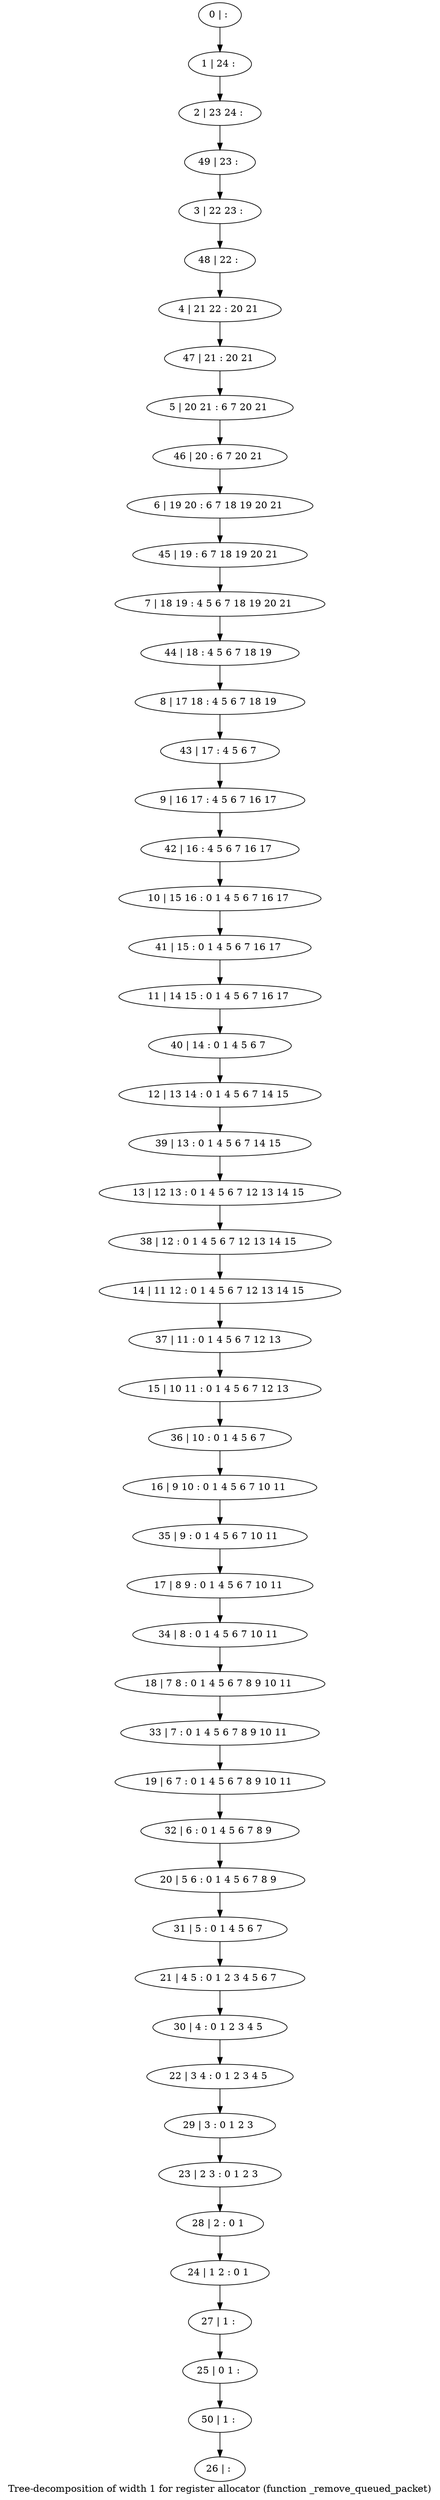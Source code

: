 digraph G {
graph [label="Tree-decomposition of width 1 for register allocator (function _remove_queued_packet)"]
0[label="0 | : "];
1[label="1 | 24 : "];
2[label="2 | 23 24 : "];
3[label="3 | 22 23 : "];
4[label="4 | 21 22 : 20 21 "];
5[label="5 | 20 21 : 6 7 20 21 "];
6[label="6 | 19 20 : 6 7 18 19 20 21 "];
7[label="7 | 18 19 : 4 5 6 7 18 19 20 21 "];
8[label="8 | 17 18 : 4 5 6 7 18 19 "];
9[label="9 | 16 17 : 4 5 6 7 16 17 "];
10[label="10 | 15 16 : 0 1 4 5 6 7 16 17 "];
11[label="11 | 14 15 : 0 1 4 5 6 7 16 17 "];
12[label="12 | 13 14 : 0 1 4 5 6 7 14 15 "];
13[label="13 | 12 13 : 0 1 4 5 6 7 12 13 14 15 "];
14[label="14 | 11 12 : 0 1 4 5 6 7 12 13 14 15 "];
15[label="15 | 10 11 : 0 1 4 5 6 7 12 13 "];
16[label="16 | 9 10 : 0 1 4 5 6 7 10 11 "];
17[label="17 | 8 9 : 0 1 4 5 6 7 10 11 "];
18[label="18 | 7 8 : 0 1 4 5 6 7 8 9 10 11 "];
19[label="19 | 6 7 : 0 1 4 5 6 7 8 9 10 11 "];
20[label="20 | 5 6 : 0 1 4 5 6 7 8 9 "];
21[label="21 | 4 5 : 0 1 2 3 4 5 6 7 "];
22[label="22 | 3 4 : 0 1 2 3 4 5 "];
23[label="23 | 2 3 : 0 1 2 3 "];
24[label="24 | 1 2 : 0 1 "];
25[label="25 | 0 1 : "];
26[label="26 | : "];
27[label="27 | 1 : "];
28[label="28 | 2 : 0 1 "];
29[label="29 | 3 : 0 1 2 3 "];
30[label="30 | 4 : 0 1 2 3 4 5 "];
31[label="31 | 5 : 0 1 4 5 6 7 "];
32[label="32 | 6 : 0 1 4 5 6 7 8 9 "];
33[label="33 | 7 : 0 1 4 5 6 7 8 9 10 11 "];
34[label="34 | 8 : 0 1 4 5 6 7 10 11 "];
35[label="35 | 9 : 0 1 4 5 6 7 10 11 "];
36[label="36 | 10 : 0 1 4 5 6 7 "];
37[label="37 | 11 : 0 1 4 5 6 7 12 13 "];
38[label="38 | 12 : 0 1 4 5 6 7 12 13 14 15 "];
39[label="39 | 13 : 0 1 4 5 6 7 14 15 "];
40[label="40 | 14 : 0 1 4 5 6 7 "];
41[label="41 | 15 : 0 1 4 5 6 7 16 17 "];
42[label="42 | 16 : 4 5 6 7 16 17 "];
43[label="43 | 17 : 4 5 6 7 "];
44[label="44 | 18 : 4 5 6 7 18 19 "];
45[label="45 | 19 : 6 7 18 19 20 21 "];
46[label="46 | 20 : 6 7 20 21 "];
47[label="47 | 21 : 20 21 "];
48[label="48 | 22 : "];
49[label="49 | 23 : "];
50[label="50 | 1 : "];
0->1 ;
1->2 ;
27->25 ;
24->27 ;
28->24 ;
23->28 ;
29->23 ;
22->29 ;
30->22 ;
21->30 ;
31->21 ;
20->31 ;
32->20 ;
19->32 ;
33->19 ;
18->33 ;
34->18 ;
17->34 ;
35->17 ;
16->35 ;
36->16 ;
15->36 ;
37->15 ;
14->37 ;
38->14 ;
13->38 ;
39->13 ;
12->39 ;
40->12 ;
11->40 ;
41->11 ;
10->41 ;
42->10 ;
9->42 ;
43->9 ;
8->43 ;
44->8 ;
7->44 ;
45->7 ;
6->45 ;
46->6 ;
5->46 ;
47->5 ;
4->47 ;
48->4 ;
3->48 ;
49->3 ;
2->49 ;
50->26 ;
25->50 ;
}
